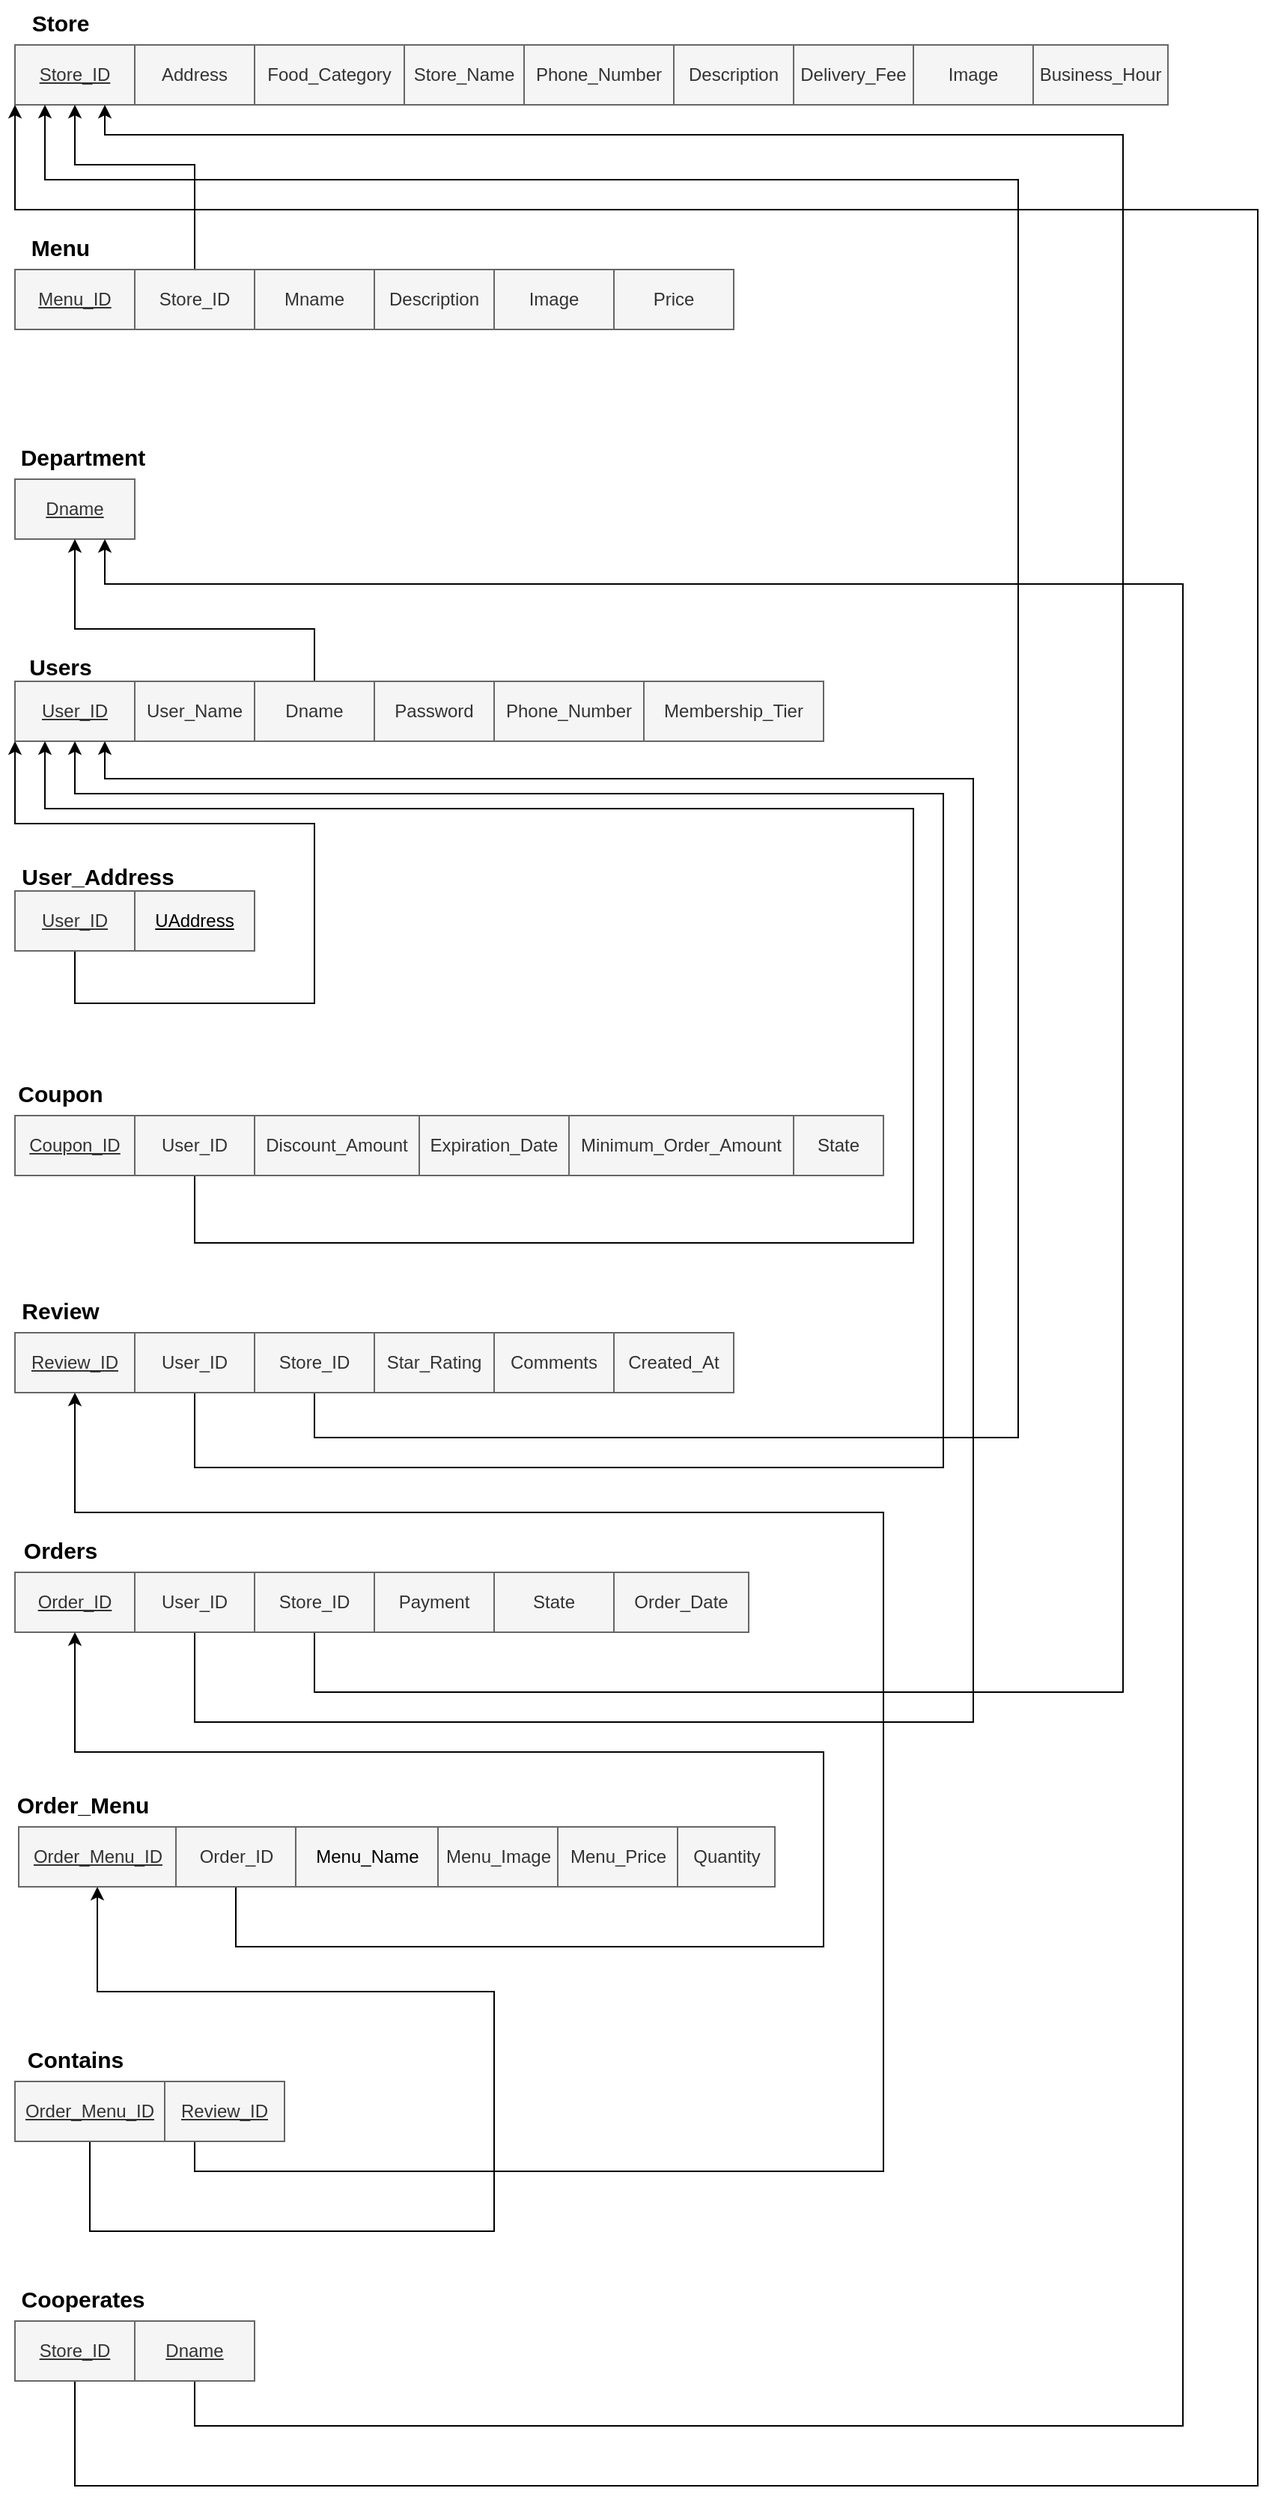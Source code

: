 <mxfile version="20.4.1" type="device"><diagram id="R2lEEEUBdFMjLlhIrx00" name="Page-1"><mxGraphModel dx="890" dy="691" grid="1" gridSize="10" guides="1" tooltips="1" connect="1" arrows="1" fold="1" page="1" pageScale="1" pageWidth="850" pageHeight="1100" math="0" shadow="0" extFonts="Permanent Marker^https://fonts.googleapis.com/css?family=Permanent+Marker"><root><mxCell id="0"/><mxCell id="1" parent="0"/><mxCell id="3lMbQb9HaoTq_g1N8wur-4" value="&lt;u&gt;Menu_ID&lt;/u&gt;" style="rounded=0;whiteSpace=wrap;html=1;fillColor=#f5f5f5;fontColor=#333333;strokeColor=#666666;" parent="1" vertex="1"><mxGeometry x="160" y="270" width="80" height="40" as="geometry"/></mxCell><mxCell id="3lMbQb9HaoTq_g1N8wur-8" value="Mname" style="rounded=0;whiteSpace=wrap;html=1;fillColor=#f5f5f5;fontColor=#333333;strokeColor=#666666;" parent="1" vertex="1"><mxGeometry x="320" y="270" width="80" height="40" as="geometry"/></mxCell><mxCell id="3lMbQb9HaoTq_g1N8wur-9" value="Description" style="rounded=0;whiteSpace=wrap;html=1;fillColor=#f5f5f5;fontColor=#333333;strokeColor=#666666;" parent="1" vertex="1"><mxGeometry x="400" y="270" width="80" height="40" as="geometry"/></mxCell><mxCell id="3lMbQb9HaoTq_g1N8wur-10" value="Image" style="rounded=0;whiteSpace=wrap;html=1;fillColor=#f5f5f5;fontColor=#333333;strokeColor=#666666;" parent="1" vertex="1"><mxGeometry x="480" y="270" width="80" height="40" as="geometry"/></mxCell><mxCell id="3lMbQb9HaoTq_g1N8wur-11" value="Price" style="rounded=0;whiteSpace=wrap;html=1;fillColor=#f5f5f5;fontColor=#333333;strokeColor=#666666;" parent="1" vertex="1"><mxGeometry x="560" y="270" width="80" height="40" as="geometry"/></mxCell><mxCell id="3lMbQb9HaoTq_g1N8wur-12" value="&lt;u&gt;Review_ID&lt;/u&gt;" style="rounded=0;whiteSpace=wrap;html=1;fillColor=#f5f5f5;fontColor=#333333;strokeColor=#666666;" parent="1" vertex="1"><mxGeometry x="160" y="980" width="80" height="40" as="geometry"/></mxCell><mxCell id="3lMbQb9HaoTq_g1N8wur-13" value="Star_Rating" style="rounded=0;whiteSpace=wrap;html=1;fillColor=#f5f5f5;fontColor=#333333;strokeColor=#666666;" parent="1" vertex="1"><mxGeometry x="400" y="980" width="80" height="40" as="geometry"/></mxCell><mxCell id="3lMbQb9HaoTq_g1N8wur-14" value="Comments" style="rounded=0;whiteSpace=wrap;html=1;fillColor=#f5f5f5;fontColor=#333333;strokeColor=#666666;" parent="1" vertex="1"><mxGeometry x="480" y="980" width="80" height="40" as="geometry"/></mxCell><mxCell id="3lMbQb9HaoTq_g1N8wur-15" value="Created_At" style="rounded=0;whiteSpace=wrap;html=1;fillColor=#f5f5f5;fontColor=#333333;strokeColor=#666666;" parent="1" vertex="1"><mxGeometry x="560" y="980" width="80" height="40" as="geometry"/></mxCell><mxCell id="3lMbQb9HaoTq_g1N8wur-16" value="&lt;u&gt;User_ID&lt;/u&gt;" style="rounded=0;whiteSpace=wrap;html=1;fillColor=#f5f5f5;fontColor=#333333;strokeColor=#666666;" parent="1" vertex="1"><mxGeometry x="160" y="545" width="80" height="40" as="geometry"/></mxCell><mxCell id="3lMbQb9HaoTq_g1N8wur-17" value="Password" style="rounded=0;whiteSpace=wrap;html=1;fillColor=#f5f5f5;fontColor=#333333;strokeColor=#666666;" parent="1" vertex="1"><mxGeometry x="400" y="545" width="80" height="40" as="geometry"/></mxCell><mxCell id="3lMbQb9HaoTq_g1N8wur-18" value="Phone_Number" style="rounded=0;whiteSpace=wrap;html=1;fillColor=#f5f5f5;fontColor=#333333;strokeColor=#666666;" parent="1" vertex="1"><mxGeometry x="480" y="545" width="100" height="40" as="geometry"/></mxCell><mxCell id="3lMbQb9HaoTq_g1N8wur-19" value="&lt;font color=&quot;#000000&quot;&gt;&lt;u&gt;UAddress&lt;/u&gt;&lt;/font&gt;" style="rounded=0;whiteSpace=wrap;html=1;fillColor=#f5f5f5;fontColor=#333333;strokeColor=#666666;" parent="1" vertex="1"><mxGeometry x="240" y="685" width="80" height="40" as="geometry"/></mxCell><mxCell id="3lMbQb9HaoTq_g1N8wur-20" value="Membership_Tier" style="rounded=0;whiteSpace=wrap;html=1;fillColor=#f5f5f5;fontColor=#333333;strokeColor=#666666;" parent="1" vertex="1"><mxGeometry x="580" y="545" width="120" height="40" as="geometry"/></mxCell><mxCell id="3lMbQb9HaoTq_g1N8wur-21" value="&lt;u&gt;Coupon_ID&lt;/u&gt;" style="rounded=0;whiteSpace=wrap;html=1;fillColor=#f5f5f5;fontColor=#333333;strokeColor=#666666;" parent="1" vertex="1"><mxGeometry x="160" y="835" width="80" height="40" as="geometry"/></mxCell><mxCell id="3lMbQb9HaoTq_g1N8wur-22" value="Discount_Amount" style="rounded=0;whiteSpace=wrap;html=1;fillColor=#f5f5f5;fontColor=#333333;strokeColor=#666666;" parent="1" vertex="1"><mxGeometry x="320" y="835" width="110" height="40" as="geometry"/></mxCell><mxCell id="3lMbQb9HaoTq_g1N8wur-23" value="Expiration_Date" style="rounded=0;whiteSpace=wrap;html=1;fillColor=#f5f5f5;fontColor=#333333;strokeColor=#666666;" parent="1" vertex="1"><mxGeometry x="430" y="835" width="100" height="40" as="geometry"/></mxCell><mxCell id="3lMbQb9HaoTq_g1N8wur-24" value="Minimum_Order_Amount" style="rounded=0;whiteSpace=wrap;html=1;fillColor=#f5f5f5;fontColor=#333333;strokeColor=#666666;" parent="1" vertex="1"><mxGeometry x="530" y="835" width="150" height="40" as="geometry"/></mxCell><mxCell id="3lMbQb9HaoTq_g1N8wur-25" value="&lt;u&gt;Dname&lt;/u&gt;" style="rounded=0;whiteSpace=wrap;html=1;fillColor=#f5f5f5;fontColor=#333333;strokeColor=#666666;" parent="1" vertex="1"><mxGeometry x="160" y="410" width="80" height="40" as="geometry"/></mxCell><mxCell id="3lMbQb9HaoTq_g1N8wur-26" value="Department" style="text;html=1;align=center;verticalAlign=middle;resizable=0;points=[];autosize=1;strokeColor=none;fillColor=none;fontStyle=1;fontSize=15;" parent="1" vertex="1"><mxGeometry x="150" y="380" width="110" height="30" as="geometry"/></mxCell><mxCell id="3lMbQb9HaoTq_g1N8wur-27" value="Coupon" style="text;html=1;align=center;verticalAlign=middle;resizable=0;points=[];autosize=1;strokeColor=none;fillColor=none;fontStyle=1;fontSize=15;" parent="1" vertex="1"><mxGeometry x="150" y="805" width="80" height="30" as="geometry"/></mxCell><mxCell id="3lMbQb9HaoTq_g1N8wur-28" value="Users" style="text;html=1;align=center;verticalAlign=middle;resizable=0;points=[];autosize=1;strokeColor=none;fillColor=none;fontStyle=1;fontSize=15;" parent="1" vertex="1"><mxGeometry x="155" y="520" width="70" height="30" as="geometry"/></mxCell><mxCell id="3lMbQb9HaoTq_g1N8wur-29" value="Review" style="text;html=1;align=center;verticalAlign=middle;resizable=0;points=[];autosize=1;strokeColor=none;fillColor=none;fontStyle=1;fontSize=15;" parent="1" vertex="1"><mxGeometry x="150" y="950" width="80" height="30" as="geometry"/></mxCell><mxCell id="3lMbQb9HaoTq_g1N8wur-30" value="Menu" style="text;html=1;align=center;verticalAlign=middle;resizable=0;points=[];autosize=1;strokeColor=none;fillColor=none;fontStyle=1;fontSize=15;" parent="1" vertex="1"><mxGeometry x="160" y="240" width="60" height="30" as="geometry"/></mxCell><mxCell id="3lMbQb9HaoTq_g1N8wur-32" value="&lt;u&gt;Store_ID&lt;/u&gt;" style="rounded=0;whiteSpace=wrap;html=1;fillColor=#f5f5f5;fontColor=#333333;strokeColor=#666666;" parent="1" vertex="1"><mxGeometry x="160" y="120" width="80" height="40" as="geometry"/></mxCell><mxCell id="3lMbQb9HaoTq_g1N8wur-33" value="Address" style="rounded=0;whiteSpace=wrap;html=1;fillColor=#f5f5f5;fontColor=#333333;strokeColor=#666666;" parent="1" vertex="1"><mxGeometry x="240" y="120" width="80" height="40" as="geometry"/></mxCell><mxCell id="3lMbQb9HaoTq_g1N8wur-34" value="Food_Category" style="rounded=0;whiteSpace=wrap;html=1;fillColor=#f5f5f5;fontColor=#333333;strokeColor=#666666;" parent="1" vertex="1"><mxGeometry x="320" y="120" width="100" height="40" as="geometry"/></mxCell><mxCell id="3lMbQb9HaoTq_g1N8wur-35" value="Store_Name" style="rounded=0;whiteSpace=wrap;html=1;fillColor=#f5f5f5;fontColor=#333333;strokeColor=#666666;" parent="1" vertex="1"><mxGeometry x="420" y="120" width="80" height="40" as="geometry"/></mxCell><mxCell id="3lMbQb9HaoTq_g1N8wur-36" value="Phone_Number" style="rounded=0;whiteSpace=wrap;html=1;fillColor=#f5f5f5;fontColor=#333333;strokeColor=#666666;" parent="1" vertex="1"><mxGeometry x="500" y="120" width="100" height="40" as="geometry"/></mxCell><mxCell id="3lMbQb9HaoTq_g1N8wur-37" value="Description" style="rounded=0;whiteSpace=wrap;html=1;fillColor=#f5f5f5;fontColor=#333333;strokeColor=#666666;" parent="1" vertex="1"><mxGeometry x="600" y="120" width="80" height="40" as="geometry"/></mxCell><mxCell id="3lMbQb9HaoTq_g1N8wur-38" value="Delivery_Fee" style="rounded=0;whiteSpace=wrap;html=1;fillColor=#f5f5f5;fontColor=#333333;strokeColor=#666666;" parent="1" vertex="1"><mxGeometry x="680" y="120" width="80" height="40" as="geometry"/></mxCell><mxCell id="3lMbQb9HaoTq_g1N8wur-39" value="Image" style="rounded=0;whiteSpace=wrap;html=1;fillColor=#f5f5f5;fontColor=#333333;strokeColor=#666666;" parent="1" vertex="1"><mxGeometry x="760" y="120" width="80" height="40" as="geometry"/></mxCell><mxCell id="3lMbQb9HaoTq_g1N8wur-40" value="Business_Hour" style="rounded=0;whiteSpace=wrap;html=1;fillColor=#f5f5f5;fontColor=#333333;strokeColor=#666666;" parent="1" vertex="1"><mxGeometry x="840" y="120" width="90" height="40" as="geometry"/></mxCell><mxCell id="3lMbQb9HaoTq_g1N8wur-42" value="&lt;u&gt;Order_ID&lt;/u&gt;" style="rounded=0;whiteSpace=wrap;html=1;fillColor=#f5f5f5;fontColor=#333333;strokeColor=#666666;" parent="1" vertex="1"><mxGeometry x="160" y="1140" width="80" height="40" as="geometry"/></mxCell><mxCell id="3lMbQb9HaoTq_g1N8wur-43" value="Payment" style="rounded=0;whiteSpace=wrap;html=1;fillColor=#f5f5f5;fontColor=#333333;strokeColor=#666666;" parent="1" vertex="1"><mxGeometry x="400" y="1140" width="80" height="40" as="geometry"/></mxCell><mxCell id="3lMbQb9HaoTq_g1N8wur-45" value="State" style="rounded=0;whiteSpace=wrap;html=1;fillColor=#f5f5f5;fontColor=#333333;strokeColor=#666666;" parent="1" vertex="1"><mxGeometry x="480" y="1140" width="80" height="40" as="geometry"/></mxCell><mxCell id="3lMbQb9HaoTq_g1N8wur-46" value="&lt;font color=&quot;#000000&quot;&gt;Menu_Name&lt;/font&gt;" style="rounded=0;whiteSpace=wrap;html=1;fillColor=#f5f5f5;fontColor=#333333;strokeColor=#666666;" parent="1" vertex="1"><mxGeometry x="347.5" y="1310" width="95" height="40" as="geometry"/></mxCell><mxCell id="3lMbQb9HaoTq_g1N8wur-47" value="Menu_Image" style="rounded=0;whiteSpace=wrap;html=1;fillColor=#f5f5f5;fontColor=#333333;strokeColor=#666666;" parent="1" vertex="1"><mxGeometry x="442.5" y="1310" width="80" height="40" as="geometry"/></mxCell><mxCell id="3lMbQb9HaoTq_g1N8wur-48" value="Menu_Price" style="rounded=0;whiteSpace=wrap;html=1;fillColor=#f5f5f5;fontColor=#333333;strokeColor=#666666;" parent="1" vertex="1"><mxGeometry x="522.5" y="1310" width="80" height="40" as="geometry"/></mxCell><mxCell id="3lMbQb9HaoTq_g1N8wur-49" value="Store" style="text;html=1;align=center;verticalAlign=middle;resizable=0;points=[];autosize=1;strokeColor=none;fillColor=none;fontStyle=1;fontSize=15;" parent="1" vertex="1"><mxGeometry x="160" y="90" width="60" height="30" as="geometry"/></mxCell><mxCell id="3lMbQb9HaoTq_g1N8wur-50" value="Orders" style="text;html=1;align=center;verticalAlign=middle;resizable=0;points=[];autosize=1;strokeColor=none;fillColor=none;fontStyle=1;fontSize=15;" parent="1" vertex="1"><mxGeometry x="155" y="1110" width="70" height="30" as="geometry"/></mxCell><mxCell id="3lMbQb9HaoTq_g1N8wur-51" value="Order_Menu" style="text;html=1;align=center;verticalAlign=middle;resizable=0;points=[];autosize=1;strokeColor=none;fillColor=none;fontStyle=1;fontSize=15;" parent="1" vertex="1"><mxGeometry x="150" y="1280" width="110" height="30" as="geometry"/></mxCell><mxCell id="3lMbQb9HaoTq_g1N8wur-92" style="edgeStyle=orthogonalEdgeStyle;rounded=0;orthogonalLoop=1;jettySize=auto;html=1;fontSize=15;fontColor=#000000;entryX=0.5;entryY=1;entryDx=0;entryDy=0;exitX=0.5;exitY=1;exitDx=0;exitDy=0;" parent="1" source="3lMbQb9HaoTq_g1N8wur-52" target="3lMbQb9HaoTq_g1N8wur-42" edge="1"><mxGeometry relative="1" as="geometry"><mxPoint x="200" y="1270" as="targetPoint"/><Array as="points"><mxPoint x="308" y="1390"/><mxPoint x="700" y="1390"/><mxPoint x="700" y="1260"/><mxPoint x="200" y="1260"/></Array><mxPoint x="230" y="1330" as="sourcePoint"/></mxGeometry></mxCell><mxCell id="3lMbQb9HaoTq_g1N8wur-52" value="Order_ID" style="rounded=0;whiteSpace=wrap;html=1;fillColor=#f5f5f5;fontColor=#333333;strokeColor=#666666;" parent="1" vertex="1"><mxGeometry x="267.5" y="1310" width="80" height="40" as="geometry"/></mxCell><mxCell id="3lMbQb9HaoTq_g1N8wur-86" style="edgeStyle=orthogonalEdgeStyle;rounded=0;orthogonalLoop=1;jettySize=auto;html=1;fontSize=15;fontColor=#000000;entryX=0.25;entryY=1;entryDx=0;entryDy=0;" parent="1" source="3lMbQb9HaoTq_g1N8wur-54" target="3lMbQb9HaoTq_g1N8wur-16" edge="1"><mxGeometry relative="1" as="geometry"><mxPoint x="720" y="630" as="targetPoint"/><Array as="points"><mxPoint x="280" y="920"/><mxPoint x="760" y="920"/><mxPoint x="760" y="630"/><mxPoint x="180" y="630"/></Array></mxGeometry></mxCell><mxCell id="3lMbQb9HaoTq_g1N8wur-54" value="User_ID" style="rounded=0;whiteSpace=wrap;html=1;fillColor=#f5f5f5;fontColor=#333333;strokeColor=#666666;" parent="1" vertex="1"><mxGeometry x="240" y="835" width="80" height="40" as="geometry"/></mxCell><mxCell id="3lMbQb9HaoTq_g1N8wur-55" value="User_Address" style="text;html=1;align=center;verticalAlign=middle;resizable=0;points=[];autosize=1;strokeColor=none;fillColor=none;fontStyle=1;fontSize=15;" parent="1" vertex="1"><mxGeometry x="150" y="660" width="130" height="30" as="geometry"/></mxCell><mxCell id="3lMbQb9HaoTq_g1N8wur-84" style="edgeStyle=orthogonalEdgeStyle;rounded=0;orthogonalLoop=1;jettySize=auto;html=1;fontSize=15;fontColor=#000000;entryX=0;entryY=1;entryDx=0;entryDy=0;" parent="1" source="3lMbQb9HaoTq_g1N8wur-56" target="3lMbQb9HaoTq_g1N8wur-16" edge="1"><mxGeometry relative="1" as="geometry"><mxPoint x="160" y="640" as="targetPoint"/><Array as="points"><mxPoint x="200" y="760"/><mxPoint x="360" y="760"/><mxPoint x="360" y="640"/><mxPoint x="160" y="640"/></Array></mxGeometry></mxCell><mxCell id="3lMbQb9HaoTq_g1N8wur-56" value="&lt;u&gt;User_ID&lt;/u&gt;" style="rounded=0;whiteSpace=wrap;html=1;fillColor=#f5f5f5;fontColor=#333333;strokeColor=#666666;" parent="1" vertex="1"><mxGeometry x="160" y="685" width="80" height="40" as="geometry"/></mxCell><mxCell id="3lMbQb9HaoTq_g1N8wur-87" style="edgeStyle=orthogonalEdgeStyle;rounded=0;orthogonalLoop=1;jettySize=auto;html=1;fontSize=15;fontColor=#000000;entryX=0.5;entryY=1;entryDx=0;entryDy=0;" parent="1" source="3lMbQb9HaoTq_g1N8wur-57" target="3lMbQb9HaoTq_g1N8wur-16" edge="1"><mxGeometry relative="1" as="geometry"><mxPoint x="200" y="620" as="targetPoint"/><Array as="points"><mxPoint x="280" y="1070"/><mxPoint x="780" y="1070"/><mxPoint x="780" y="620"/><mxPoint x="200" y="620"/></Array></mxGeometry></mxCell><mxCell id="3lMbQb9HaoTq_g1N8wur-57" value="User_ID" style="rounded=0;whiteSpace=wrap;html=1;fillColor=#f5f5f5;fontColor=#333333;strokeColor=#666666;" parent="1" vertex="1"><mxGeometry x="240" y="980" width="80" height="40" as="geometry"/></mxCell><mxCell id="3lMbQb9HaoTq_g1N8wur-88" style="edgeStyle=orthogonalEdgeStyle;rounded=0;orthogonalLoop=1;jettySize=auto;html=1;fontSize=15;fontColor=#000000;entryX=0.75;entryY=1;entryDx=0;entryDy=0;" parent="1" source="3lMbQb9HaoTq_g1N8wur-58" target="3lMbQb9HaoTq_g1N8wur-16" edge="1"><mxGeometry relative="1" as="geometry"><mxPoint x="800" y="590" as="targetPoint"/><Array as="points"><mxPoint x="280" y="1240"/><mxPoint x="800" y="1240"/><mxPoint x="800" y="610"/><mxPoint x="220" y="610"/></Array></mxGeometry></mxCell><mxCell id="3lMbQb9HaoTq_g1N8wur-58" value="User_ID" style="rounded=0;whiteSpace=wrap;html=1;fillColor=#f5f5f5;fontColor=#333333;strokeColor=#666666;" parent="1" vertex="1"><mxGeometry x="240" y="1140" width="80" height="40" as="geometry"/></mxCell><mxCell id="3lMbQb9HaoTq_g1N8wur-59" value="Order_Date" style="rounded=0;whiteSpace=wrap;html=1;fillColor=#f5f5f5;fontColor=#333333;strokeColor=#666666;" parent="1" vertex="1"><mxGeometry x="560" y="1140" width="90" height="40" as="geometry"/></mxCell><mxCell id="3lMbQb9HaoTq_g1N8wur-91" style="edgeStyle=orthogonalEdgeStyle;rounded=0;orthogonalLoop=1;jettySize=auto;html=1;fontSize=15;fontColor=#000000;entryX=0.75;entryY=1;entryDx=0;entryDy=0;" parent="1" source="3lMbQb9HaoTq_g1N8wur-60" target="3lMbQb9HaoTq_g1N8wur-32" edge="1"><mxGeometry relative="1" as="geometry"><mxPoint x="220" y="190" as="targetPoint"/><Array as="points"><mxPoint x="360" y="1220"/><mxPoint x="900" y="1220"/><mxPoint x="900" y="180"/><mxPoint x="220" y="180"/></Array></mxGeometry></mxCell><mxCell id="3lMbQb9HaoTq_g1N8wur-60" value="Store_ID" style="rounded=0;whiteSpace=wrap;html=1;fillColor=#f5f5f5;fontColor=#333333;strokeColor=#666666;" parent="1" vertex="1"><mxGeometry x="320" y="1140" width="80" height="40" as="geometry"/></mxCell><mxCell id="3lMbQb9HaoTq_g1N8wur-76" style="edgeStyle=orthogonalEdgeStyle;rounded=0;orthogonalLoop=1;jettySize=auto;html=1;entryX=0.5;entryY=1;entryDx=0;entryDy=0;fontSize=15;fontColor=#000000;" parent="1" source="3lMbQb9HaoTq_g1N8wur-61" target="3lMbQb9HaoTq_g1N8wur-32" edge="1"><mxGeometry relative="1" as="geometry"><Array as="points"><mxPoint x="280" y="200"/><mxPoint x="200" y="200"/></Array></mxGeometry></mxCell><mxCell id="3lMbQb9HaoTq_g1N8wur-61" value="Store_ID" style="rounded=0;whiteSpace=wrap;html=1;fillColor=#f5f5f5;fontColor=#333333;strokeColor=#666666;" parent="1" vertex="1"><mxGeometry x="240" y="270" width="80" height="40" as="geometry"/></mxCell><mxCell id="3lMbQb9HaoTq_g1N8wur-77" style="edgeStyle=orthogonalEdgeStyle;rounded=0;orthogonalLoop=1;jettySize=auto;html=1;entryX=0.5;entryY=1;entryDx=0;entryDy=0;fontSize=15;fontColor=#000000;exitX=0.5;exitY=0;exitDx=0;exitDy=0;" parent="1" source="3lMbQb9HaoTq_g1N8wur-63" target="3lMbQb9HaoTq_g1N8wur-25" edge="1"><mxGeometry relative="1" as="geometry"><mxPoint x="390" y="530" as="sourcePoint"/><Array as="points"><mxPoint x="360" y="510"/><mxPoint x="200" y="510"/></Array></mxGeometry></mxCell><mxCell id="3lMbQb9HaoTq_g1N8wur-63" value="Dname" style="rounded=0;whiteSpace=wrap;html=1;fillColor=#f5f5f5;fontColor=#333333;strokeColor=#666666;" parent="1" vertex="1"><mxGeometry x="320" y="545" width="80" height="40" as="geometry"/></mxCell><mxCell id="3lMbQb9HaoTq_g1N8wur-99" style="edgeStyle=orthogonalEdgeStyle;rounded=0;orthogonalLoop=1;jettySize=auto;html=1;fontSize=15;fontColor=#000000;entryX=0.25;entryY=1;entryDx=0;entryDy=0;" parent="1" source="3lMbQb9HaoTq_g1N8wur-66" target="3lMbQb9HaoTq_g1N8wur-32" edge="1"><mxGeometry relative="1" as="geometry"><mxPoint x="180" y="190" as="targetPoint"/><Array as="points"><mxPoint x="360" y="1050"/><mxPoint x="830" y="1050"/><mxPoint x="830" y="210"/><mxPoint x="180" y="210"/></Array></mxGeometry></mxCell><mxCell id="3lMbQb9HaoTq_g1N8wur-66" value="Store_ID" style="rounded=0;whiteSpace=wrap;html=1;fillColor=#f5f5f5;fontColor=#333333;strokeColor=#666666;" parent="1" vertex="1"><mxGeometry x="320" y="980" width="80" height="40" as="geometry"/></mxCell><mxCell id="3lMbQb9HaoTq_g1N8wur-68" value="Contains" style="text;html=1;align=center;verticalAlign=middle;resizable=0;points=[];autosize=1;strokeColor=none;fillColor=none;fontStyle=1;fontSize=15;" parent="1" vertex="1"><mxGeometry x="155" y="1450" width="90" height="30" as="geometry"/></mxCell><mxCell id="ALqtQh90KivLawOinJ7m-3" style="edgeStyle=orthogonalEdgeStyle;rounded=0;orthogonalLoop=1;jettySize=auto;html=1;exitX=0.5;exitY=1;exitDx=0;exitDy=0;entryX=0.5;entryY=1;entryDx=0;entryDy=0;" parent="1" source="3lMbQb9HaoTq_g1N8wur-69" target="ALqtQh90KivLawOinJ7m-1" edge="1"><mxGeometry relative="1" as="geometry"><mxPoint x="210" y="1420" as="targetPoint"/><Array as="points"><mxPoint x="210" y="1580"/><mxPoint x="480" y="1580"/><mxPoint x="480" y="1420"/><mxPoint x="215" y="1420"/></Array></mxGeometry></mxCell><mxCell id="3lMbQb9HaoTq_g1N8wur-69" value="&lt;u&gt;Order_Menu_ID&lt;/u&gt;" style="rounded=0;whiteSpace=wrap;html=1;fillColor=#f5f5f5;fontColor=#333333;strokeColor=#666666;" parent="1" vertex="1"><mxGeometry x="160" y="1480" width="100" height="40" as="geometry"/></mxCell><mxCell id="3lMbQb9HaoTq_g1N8wur-94" style="edgeStyle=orthogonalEdgeStyle;rounded=0;orthogonalLoop=1;jettySize=auto;html=1;fontSize=15;fontColor=#000000;entryX=0.5;entryY=1;entryDx=0;entryDy=0;" parent="1" source="3lMbQb9HaoTq_g1N8wur-70" target="3lMbQb9HaoTq_g1N8wur-12" edge="1"><mxGeometry relative="1" as="geometry"><mxPoint x="190" y="1100" as="targetPoint"/><Array as="points"><mxPoint x="280" y="1540"/><mxPoint x="740" y="1540"/><mxPoint x="740" y="1100"/><mxPoint x="200" y="1100"/></Array></mxGeometry></mxCell><mxCell id="3lMbQb9HaoTq_g1N8wur-70" value="&lt;u&gt;Review_ID&lt;/u&gt;" style="rounded=0;whiteSpace=wrap;html=1;fillColor=#f5f5f5;fontColor=#333333;strokeColor=#666666;" parent="1" vertex="1"><mxGeometry x="260" y="1480" width="80" height="40" as="geometry"/></mxCell><mxCell id="3lMbQb9HaoTq_g1N8wur-71" value="Cooperates" style="text;html=1;align=center;verticalAlign=middle;resizable=0;points=[];autosize=1;strokeColor=none;fillColor=none;fontStyle=1;fontSize=15;" parent="1" vertex="1"><mxGeometry x="150" y="1610" width="110" height="30" as="geometry"/></mxCell><mxCell id="3lMbQb9HaoTq_g1N8wur-98" style="edgeStyle=orthogonalEdgeStyle;rounded=0;orthogonalLoop=1;jettySize=auto;html=1;fontSize=15;fontColor=#000000;entryX=0;entryY=1;entryDx=0;entryDy=0;" parent="1" source="3lMbQb9HaoTq_g1N8wur-72" target="3lMbQb9HaoTq_g1N8wur-32" edge="1"><mxGeometry relative="1" as="geometry"><mxPoint x="180" y="220" as="targetPoint"/><Array as="points"><mxPoint x="200" y="1750"/><mxPoint x="990" y="1750"/><mxPoint x="990" y="230"/><mxPoint x="160" y="230"/></Array></mxGeometry></mxCell><mxCell id="3lMbQb9HaoTq_g1N8wur-72" value="&lt;u&gt;Store_ID&lt;/u&gt;" style="rounded=0;whiteSpace=wrap;html=1;fillColor=#f5f5f5;fontColor=#333333;strokeColor=#666666;" parent="1" vertex="1"><mxGeometry x="160" y="1640" width="80" height="40" as="geometry"/></mxCell><mxCell id="3lMbQb9HaoTq_g1N8wur-95" style="edgeStyle=orthogonalEdgeStyle;rounded=0;orthogonalLoop=1;jettySize=auto;html=1;fontSize=15;fontColor=#000000;entryX=0.75;entryY=1;entryDx=0;entryDy=0;" parent="1" source="3lMbQb9HaoTq_g1N8wur-73" target="3lMbQb9HaoTq_g1N8wur-25" edge="1"><mxGeometry relative="1" as="geometry"><mxPoint x="950" y="470" as="targetPoint"/><Array as="points"><mxPoint x="280" y="1710"/><mxPoint x="940" y="1710"/><mxPoint x="940" y="480"/><mxPoint x="220" y="480"/></Array></mxGeometry></mxCell><mxCell id="3lMbQb9HaoTq_g1N8wur-73" value="&lt;u&gt;Dname&lt;/u&gt;" style="rounded=0;whiteSpace=wrap;html=1;fillColor=#f5f5f5;fontColor=#333333;strokeColor=#666666;" parent="1" vertex="1"><mxGeometry x="240" y="1640" width="80" height="40" as="geometry"/></mxCell><mxCell id="3lMbQb9HaoTq_g1N8wur-74" value="Quantity" style="rounded=0;whiteSpace=wrap;html=1;fillColor=#f5f5f5;fontColor=#333333;strokeColor=#666666;" parent="1" vertex="1"><mxGeometry x="602.5" y="1310" width="65" height="40" as="geometry"/></mxCell><mxCell id="dyCrDCRs2BO9QVmhZEly-1" value="State" style="rounded=0;whiteSpace=wrap;html=1;fillColor=#f5f5f5;fontColor=#333333;strokeColor=#666666;" parent="1" vertex="1"><mxGeometry x="680" y="835" width="60" height="40" as="geometry"/></mxCell><mxCell id="ALqtQh90KivLawOinJ7m-1" value="&lt;u&gt;Order_Menu_ID&lt;/u&gt;" style="rounded=0;whiteSpace=wrap;html=1;fillColor=#f5f5f5;fontColor=#333333;strokeColor=#666666;" parent="1" vertex="1"><mxGeometry x="162.5" y="1310" width="105" height="40" as="geometry"/></mxCell><mxCell id="if5A1dmoWyg0pjCK3FVA-2" value="User_Name" style="rounded=0;whiteSpace=wrap;html=1;fillColor=#f5f5f5;fontColor=#333333;strokeColor=#666666;" parent="1" vertex="1"><mxGeometry x="240" y="545" width="80" height="40" as="geometry"/></mxCell></root></mxGraphModel></diagram></mxfile>